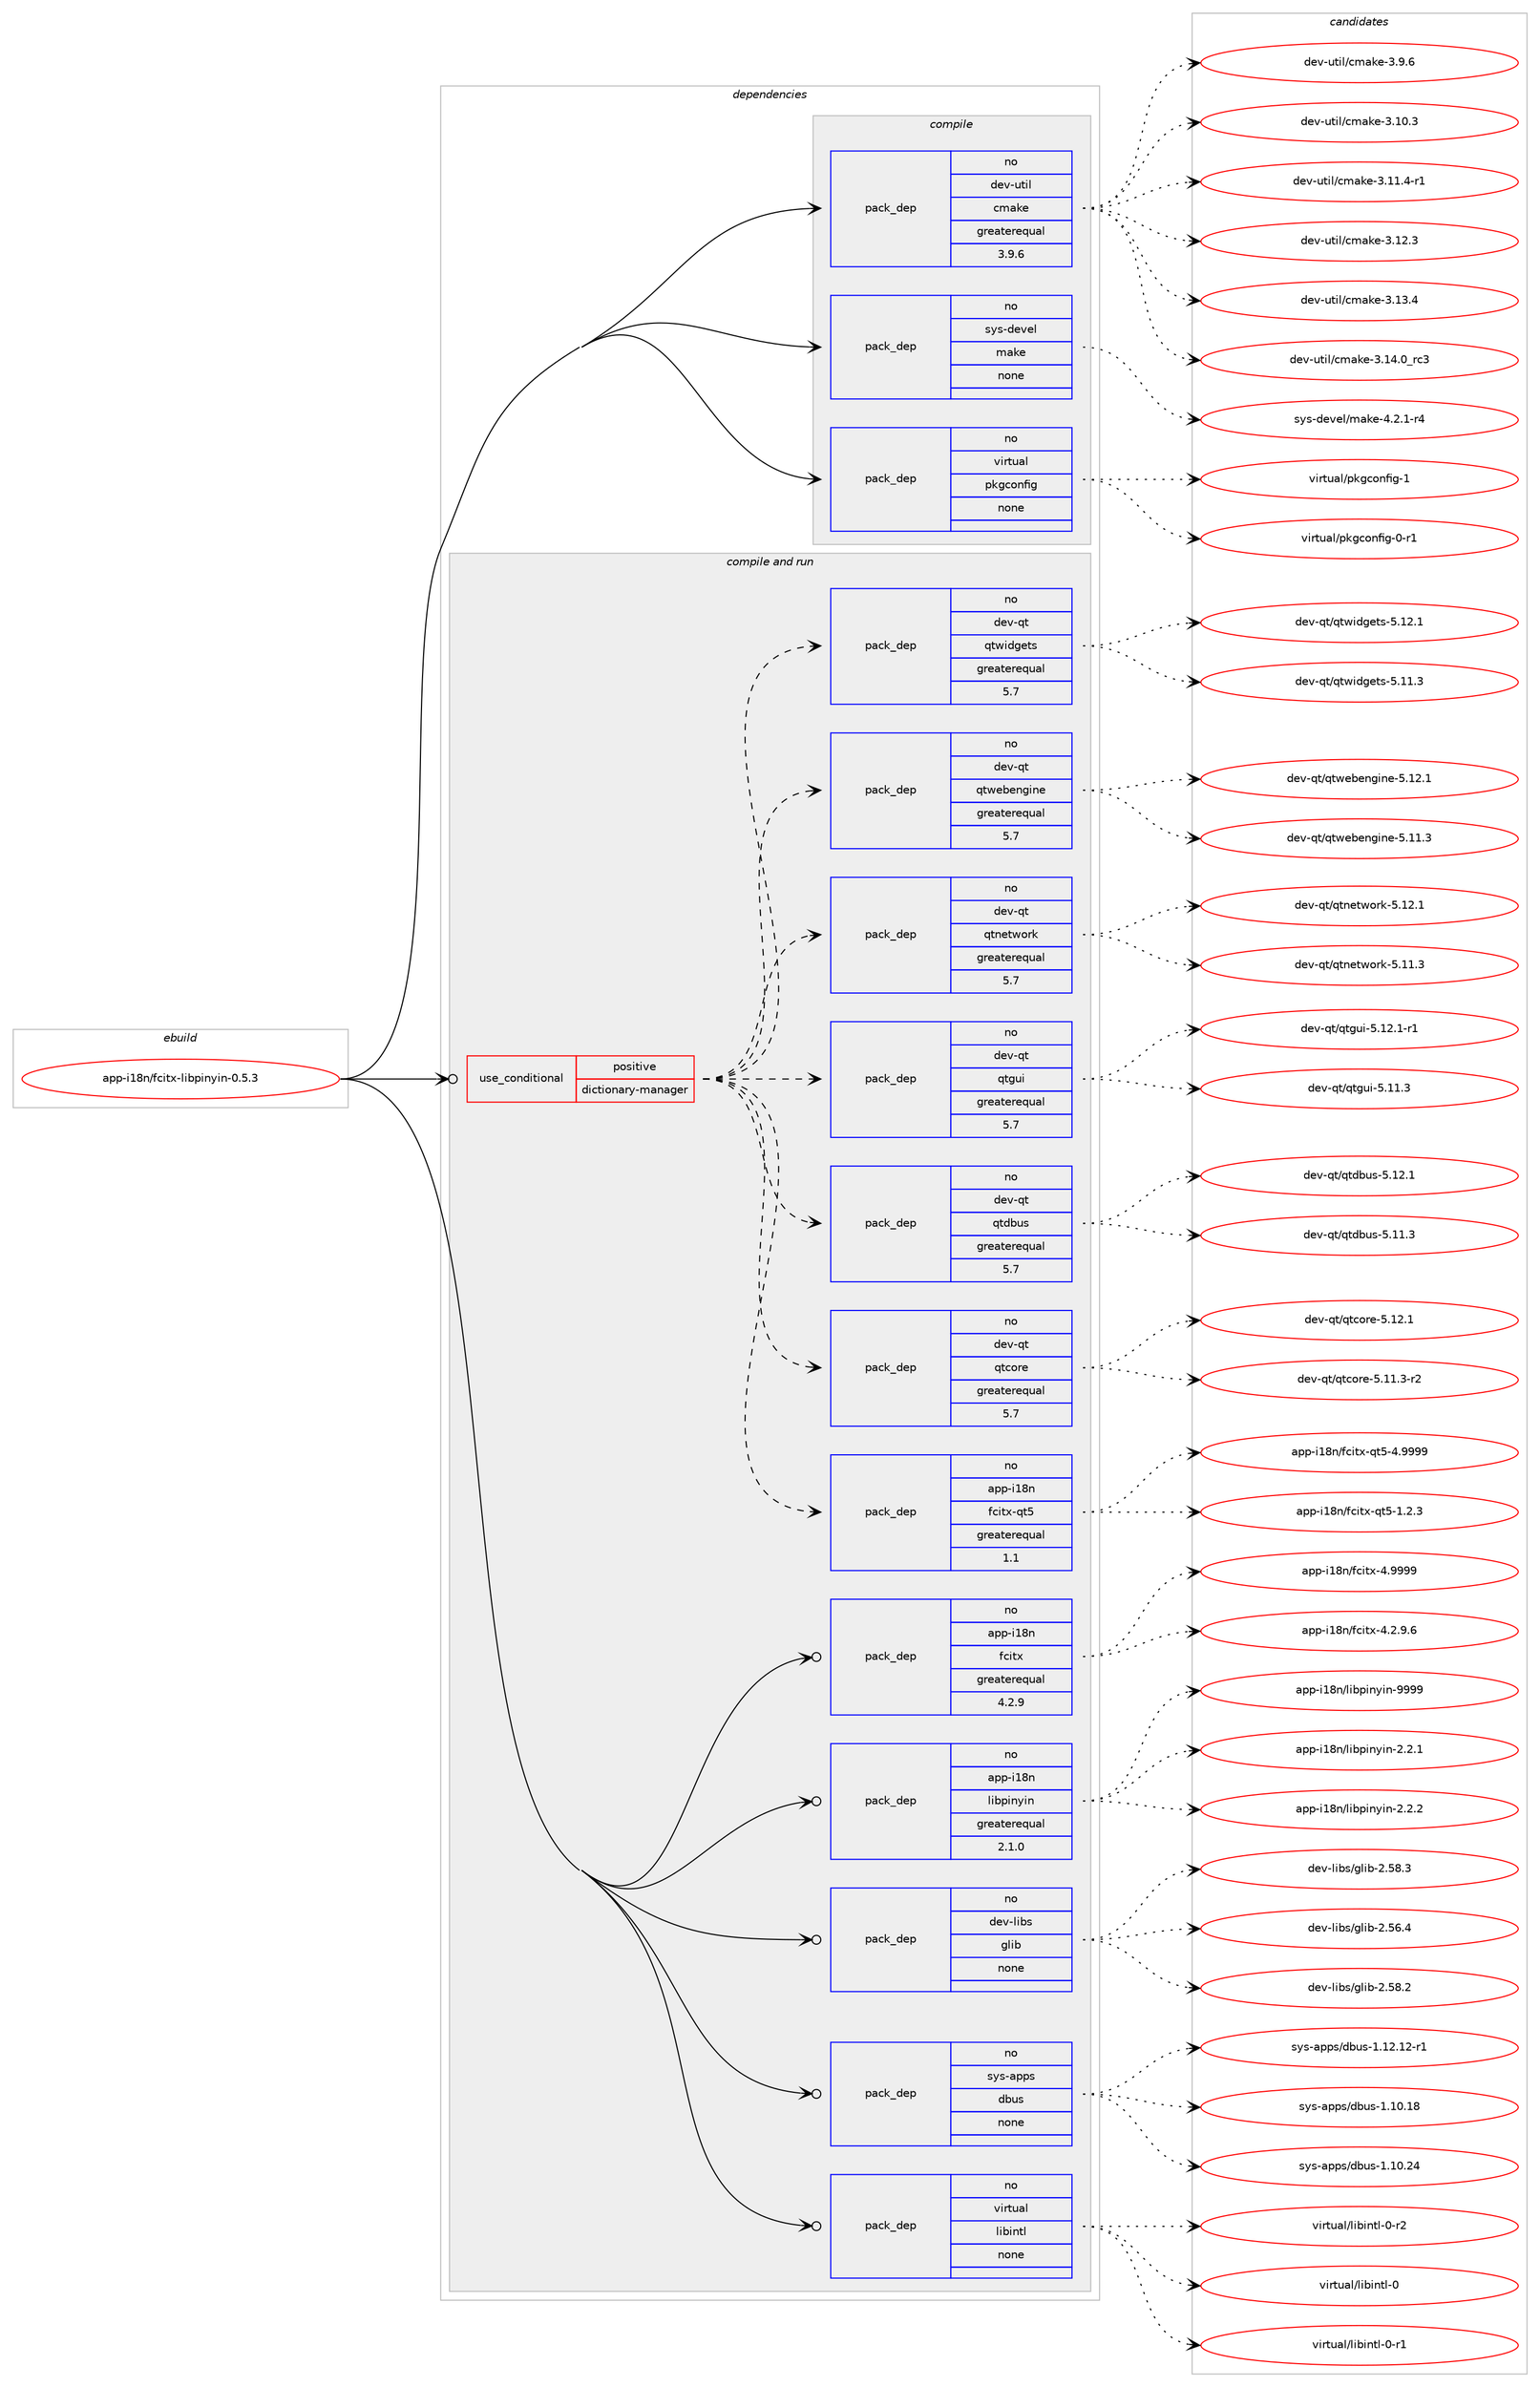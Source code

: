 digraph prolog {

# *************
# Graph options
# *************

newrank=true;
concentrate=true;
compound=true;
graph [rankdir=LR,fontname=Helvetica,fontsize=10,ranksep=1.5];#, ranksep=2.5, nodesep=0.2];
edge  [arrowhead=vee];
node  [fontname=Helvetica,fontsize=10];

# **********
# The ebuild
# **********

subgraph cluster_leftcol {
color=gray;
rank=same;
label=<<i>ebuild</i>>;
id [label="app-i18n/fcitx-libpinyin-0.5.3", color=red, width=4, href="../app-i18n/fcitx-libpinyin-0.5.3.svg"];
}

# ****************
# The dependencies
# ****************

subgraph cluster_midcol {
color=gray;
label=<<i>dependencies</i>>;
subgraph cluster_compile {
fillcolor="#eeeeee";
style=filled;
label=<<i>compile</i>>;
subgraph pack921979 {
dependency1294578 [label=<<TABLE BORDER="0" CELLBORDER="1" CELLSPACING="0" CELLPADDING="4" WIDTH="220"><TR><TD ROWSPAN="6" CELLPADDING="30">pack_dep</TD></TR><TR><TD WIDTH="110">no</TD></TR><TR><TD>dev-util</TD></TR><TR><TD>cmake</TD></TR><TR><TD>greaterequal</TD></TR><TR><TD>3.9.6</TD></TR></TABLE>>, shape=none, color=blue];
}
id:e -> dependency1294578:w [weight=20,style="solid",arrowhead="vee"];
subgraph pack921980 {
dependency1294579 [label=<<TABLE BORDER="0" CELLBORDER="1" CELLSPACING="0" CELLPADDING="4" WIDTH="220"><TR><TD ROWSPAN="6" CELLPADDING="30">pack_dep</TD></TR><TR><TD WIDTH="110">no</TD></TR><TR><TD>sys-devel</TD></TR><TR><TD>make</TD></TR><TR><TD>none</TD></TR><TR><TD></TD></TR></TABLE>>, shape=none, color=blue];
}
id:e -> dependency1294579:w [weight=20,style="solid",arrowhead="vee"];
subgraph pack921981 {
dependency1294580 [label=<<TABLE BORDER="0" CELLBORDER="1" CELLSPACING="0" CELLPADDING="4" WIDTH="220"><TR><TD ROWSPAN="6" CELLPADDING="30">pack_dep</TD></TR><TR><TD WIDTH="110">no</TD></TR><TR><TD>virtual</TD></TR><TR><TD>pkgconfig</TD></TR><TR><TD>none</TD></TR><TR><TD></TD></TR></TABLE>>, shape=none, color=blue];
}
id:e -> dependency1294580:w [weight=20,style="solid",arrowhead="vee"];
}
subgraph cluster_compileandrun {
fillcolor="#eeeeee";
style=filled;
label=<<i>compile and run</i>>;
subgraph cond352500 {
dependency1294581 [label=<<TABLE BORDER="0" CELLBORDER="1" CELLSPACING="0" CELLPADDING="4"><TR><TD ROWSPAN="3" CELLPADDING="10">use_conditional</TD></TR><TR><TD>positive</TD></TR><TR><TD>dictionary-manager</TD></TR></TABLE>>, shape=none, color=red];
subgraph pack921982 {
dependency1294582 [label=<<TABLE BORDER="0" CELLBORDER="1" CELLSPACING="0" CELLPADDING="4" WIDTH="220"><TR><TD ROWSPAN="6" CELLPADDING="30">pack_dep</TD></TR><TR><TD WIDTH="110">no</TD></TR><TR><TD>app-i18n</TD></TR><TR><TD>fcitx-qt5</TD></TR><TR><TD>greaterequal</TD></TR><TR><TD>1.1</TD></TR></TABLE>>, shape=none, color=blue];
}
dependency1294581:e -> dependency1294582:w [weight=20,style="dashed",arrowhead="vee"];
subgraph pack921983 {
dependency1294583 [label=<<TABLE BORDER="0" CELLBORDER="1" CELLSPACING="0" CELLPADDING="4" WIDTH="220"><TR><TD ROWSPAN="6" CELLPADDING="30">pack_dep</TD></TR><TR><TD WIDTH="110">no</TD></TR><TR><TD>dev-qt</TD></TR><TR><TD>qtcore</TD></TR><TR><TD>greaterequal</TD></TR><TR><TD>5.7</TD></TR></TABLE>>, shape=none, color=blue];
}
dependency1294581:e -> dependency1294583:w [weight=20,style="dashed",arrowhead="vee"];
subgraph pack921984 {
dependency1294584 [label=<<TABLE BORDER="0" CELLBORDER="1" CELLSPACING="0" CELLPADDING="4" WIDTH="220"><TR><TD ROWSPAN="6" CELLPADDING="30">pack_dep</TD></TR><TR><TD WIDTH="110">no</TD></TR><TR><TD>dev-qt</TD></TR><TR><TD>qtdbus</TD></TR><TR><TD>greaterequal</TD></TR><TR><TD>5.7</TD></TR></TABLE>>, shape=none, color=blue];
}
dependency1294581:e -> dependency1294584:w [weight=20,style="dashed",arrowhead="vee"];
subgraph pack921985 {
dependency1294585 [label=<<TABLE BORDER="0" CELLBORDER="1" CELLSPACING="0" CELLPADDING="4" WIDTH="220"><TR><TD ROWSPAN="6" CELLPADDING="30">pack_dep</TD></TR><TR><TD WIDTH="110">no</TD></TR><TR><TD>dev-qt</TD></TR><TR><TD>qtgui</TD></TR><TR><TD>greaterequal</TD></TR><TR><TD>5.7</TD></TR></TABLE>>, shape=none, color=blue];
}
dependency1294581:e -> dependency1294585:w [weight=20,style="dashed",arrowhead="vee"];
subgraph pack921986 {
dependency1294586 [label=<<TABLE BORDER="0" CELLBORDER="1" CELLSPACING="0" CELLPADDING="4" WIDTH="220"><TR><TD ROWSPAN="6" CELLPADDING="30">pack_dep</TD></TR><TR><TD WIDTH="110">no</TD></TR><TR><TD>dev-qt</TD></TR><TR><TD>qtnetwork</TD></TR><TR><TD>greaterequal</TD></TR><TR><TD>5.7</TD></TR></TABLE>>, shape=none, color=blue];
}
dependency1294581:e -> dependency1294586:w [weight=20,style="dashed",arrowhead="vee"];
subgraph pack921987 {
dependency1294587 [label=<<TABLE BORDER="0" CELLBORDER="1" CELLSPACING="0" CELLPADDING="4" WIDTH="220"><TR><TD ROWSPAN="6" CELLPADDING="30">pack_dep</TD></TR><TR><TD WIDTH="110">no</TD></TR><TR><TD>dev-qt</TD></TR><TR><TD>qtwebengine</TD></TR><TR><TD>greaterequal</TD></TR><TR><TD>5.7</TD></TR></TABLE>>, shape=none, color=blue];
}
dependency1294581:e -> dependency1294587:w [weight=20,style="dashed",arrowhead="vee"];
subgraph pack921988 {
dependency1294588 [label=<<TABLE BORDER="0" CELLBORDER="1" CELLSPACING="0" CELLPADDING="4" WIDTH="220"><TR><TD ROWSPAN="6" CELLPADDING="30">pack_dep</TD></TR><TR><TD WIDTH="110">no</TD></TR><TR><TD>dev-qt</TD></TR><TR><TD>qtwidgets</TD></TR><TR><TD>greaterequal</TD></TR><TR><TD>5.7</TD></TR></TABLE>>, shape=none, color=blue];
}
dependency1294581:e -> dependency1294588:w [weight=20,style="dashed",arrowhead="vee"];
}
id:e -> dependency1294581:w [weight=20,style="solid",arrowhead="odotvee"];
subgraph pack921989 {
dependency1294589 [label=<<TABLE BORDER="0" CELLBORDER="1" CELLSPACING="0" CELLPADDING="4" WIDTH="220"><TR><TD ROWSPAN="6" CELLPADDING="30">pack_dep</TD></TR><TR><TD WIDTH="110">no</TD></TR><TR><TD>app-i18n</TD></TR><TR><TD>fcitx</TD></TR><TR><TD>greaterequal</TD></TR><TR><TD>4.2.9</TD></TR></TABLE>>, shape=none, color=blue];
}
id:e -> dependency1294589:w [weight=20,style="solid",arrowhead="odotvee"];
subgraph pack921990 {
dependency1294590 [label=<<TABLE BORDER="0" CELLBORDER="1" CELLSPACING="0" CELLPADDING="4" WIDTH="220"><TR><TD ROWSPAN="6" CELLPADDING="30">pack_dep</TD></TR><TR><TD WIDTH="110">no</TD></TR><TR><TD>app-i18n</TD></TR><TR><TD>libpinyin</TD></TR><TR><TD>greaterequal</TD></TR><TR><TD>2.1.0</TD></TR></TABLE>>, shape=none, color=blue];
}
id:e -> dependency1294590:w [weight=20,style="solid",arrowhead="odotvee"];
subgraph pack921991 {
dependency1294591 [label=<<TABLE BORDER="0" CELLBORDER="1" CELLSPACING="0" CELLPADDING="4" WIDTH="220"><TR><TD ROWSPAN="6" CELLPADDING="30">pack_dep</TD></TR><TR><TD WIDTH="110">no</TD></TR><TR><TD>dev-libs</TD></TR><TR><TD>glib</TD></TR><TR><TD>none</TD></TR><TR><TD></TD></TR></TABLE>>, shape=none, color=blue];
}
id:e -> dependency1294591:w [weight=20,style="solid",arrowhead="odotvee"];
subgraph pack921992 {
dependency1294592 [label=<<TABLE BORDER="0" CELLBORDER="1" CELLSPACING="0" CELLPADDING="4" WIDTH="220"><TR><TD ROWSPAN="6" CELLPADDING="30">pack_dep</TD></TR><TR><TD WIDTH="110">no</TD></TR><TR><TD>sys-apps</TD></TR><TR><TD>dbus</TD></TR><TR><TD>none</TD></TR><TR><TD></TD></TR></TABLE>>, shape=none, color=blue];
}
id:e -> dependency1294592:w [weight=20,style="solid",arrowhead="odotvee"];
subgraph pack921993 {
dependency1294593 [label=<<TABLE BORDER="0" CELLBORDER="1" CELLSPACING="0" CELLPADDING="4" WIDTH="220"><TR><TD ROWSPAN="6" CELLPADDING="30">pack_dep</TD></TR><TR><TD WIDTH="110">no</TD></TR><TR><TD>virtual</TD></TR><TR><TD>libintl</TD></TR><TR><TD>none</TD></TR><TR><TD></TD></TR></TABLE>>, shape=none, color=blue];
}
id:e -> dependency1294593:w [weight=20,style="solid",arrowhead="odotvee"];
}
subgraph cluster_run {
fillcolor="#eeeeee";
style=filled;
label=<<i>run</i>>;
}
}

# **************
# The candidates
# **************

subgraph cluster_choices {
rank=same;
color=gray;
label=<<i>candidates</i>>;

subgraph choice921979 {
color=black;
nodesep=1;
choice1001011184511711610510847991099710710145514649484651 [label="dev-util/cmake-3.10.3", color=red, width=4,href="../dev-util/cmake-3.10.3.svg"];
choice10010111845117116105108479910997107101455146494946524511449 [label="dev-util/cmake-3.11.4-r1", color=red, width=4,href="../dev-util/cmake-3.11.4-r1.svg"];
choice1001011184511711610510847991099710710145514649504651 [label="dev-util/cmake-3.12.3", color=red, width=4,href="../dev-util/cmake-3.12.3.svg"];
choice1001011184511711610510847991099710710145514649514652 [label="dev-util/cmake-3.13.4", color=red, width=4,href="../dev-util/cmake-3.13.4.svg"];
choice1001011184511711610510847991099710710145514649524648951149951 [label="dev-util/cmake-3.14.0_rc3", color=red, width=4,href="../dev-util/cmake-3.14.0_rc3.svg"];
choice10010111845117116105108479910997107101455146574654 [label="dev-util/cmake-3.9.6", color=red, width=4,href="../dev-util/cmake-3.9.6.svg"];
dependency1294578:e -> choice1001011184511711610510847991099710710145514649484651:w [style=dotted,weight="100"];
dependency1294578:e -> choice10010111845117116105108479910997107101455146494946524511449:w [style=dotted,weight="100"];
dependency1294578:e -> choice1001011184511711610510847991099710710145514649504651:w [style=dotted,weight="100"];
dependency1294578:e -> choice1001011184511711610510847991099710710145514649514652:w [style=dotted,weight="100"];
dependency1294578:e -> choice1001011184511711610510847991099710710145514649524648951149951:w [style=dotted,weight="100"];
dependency1294578:e -> choice10010111845117116105108479910997107101455146574654:w [style=dotted,weight="100"];
}
subgraph choice921980 {
color=black;
nodesep=1;
choice1151211154510010111810110847109971071014552465046494511452 [label="sys-devel/make-4.2.1-r4", color=red, width=4,href="../sys-devel/make-4.2.1-r4.svg"];
dependency1294579:e -> choice1151211154510010111810110847109971071014552465046494511452:w [style=dotted,weight="100"];
}
subgraph choice921981 {
color=black;
nodesep=1;
choice11810511411611797108471121071039911111010210510345484511449 [label="virtual/pkgconfig-0-r1", color=red, width=4,href="../virtual/pkgconfig-0-r1.svg"];
choice1181051141161179710847112107103991111101021051034549 [label="virtual/pkgconfig-1", color=red, width=4,href="../virtual/pkgconfig-1.svg"];
dependency1294580:e -> choice11810511411611797108471121071039911111010210510345484511449:w [style=dotted,weight="100"];
dependency1294580:e -> choice1181051141161179710847112107103991111101021051034549:w [style=dotted,weight="100"];
}
subgraph choice921982 {
color=black;
nodesep=1;
choice9711211245105495611047102991051161204511311653454946504651 [label="app-i18n/fcitx-qt5-1.2.3", color=red, width=4,href="../app-i18n/fcitx-qt5-1.2.3.svg"];
choice971121124510549561104710299105116120451131165345524657575757 [label="app-i18n/fcitx-qt5-4.9999", color=red, width=4,href="../app-i18n/fcitx-qt5-4.9999.svg"];
dependency1294582:e -> choice9711211245105495611047102991051161204511311653454946504651:w [style=dotted,weight="100"];
dependency1294582:e -> choice971121124510549561104710299105116120451131165345524657575757:w [style=dotted,weight="100"];
}
subgraph choice921983 {
color=black;
nodesep=1;
choice100101118451131164711311699111114101455346494946514511450 [label="dev-qt/qtcore-5.11.3-r2", color=red, width=4,href="../dev-qt/qtcore-5.11.3-r2.svg"];
choice10010111845113116471131169911111410145534649504649 [label="dev-qt/qtcore-5.12.1", color=red, width=4,href="../dev-qt/qtcore-5.12.1.svg"];
dependency1294583:e -> choice100101118451131164711311699111114101455346494946514511450:w [style=dotted,weight="100"];
dependency1294583:e -> choice10010111845113116471131169911111410145534649504649:w [style=dotted,weight="100"];
}
subgraph choice921984 {
color=black;
nodesep=1;
choice10010111845113116471131161009811711545534649494651 [label="dev-qt/qtdbus-5.11.3", color=red, width=4,href="../dev-qt/qtdbus-5.11.3.svg"];
choice10010111845113116471131161009811711545534649504649 [label="dev-qt/qtdbus-5.12.1", color=red, width=4,href="../dev-qt/qtdbus-5.12.1.svg"];
dependency1294584:e -> choice10010111845113116471131161009811711545534649494651:w [style=dotted,weight="100"];
dependency1294584:e -> choice10010111845113116471131161009811711545534649504649:w [style=dotted,weight="100"];
}
subgraph choice921985 {
color=black;
nodesep=1;
choice100101118451131164711311610311710545534649494651 [label="dev-qt/qtgui-5.11.3", color=red, width=4,href="../dev-qt/qtgui-5.11.3.svg"];
choice1001011184511311647113116103117105455346495046494511449 [label="dev-qt/qtgui-5.12.1-r1", color=red, width=4,href="../dev-qt/qtgui-5.12.1-r1.svg"];
dependency1294585:e -> choice100101118451131164711311610311710545534649494651:w [style=dotted,weight="100"];
dependency1294585:e -> choice1001011184511311647113116103117105455346495046494511449:w [style=dotted,weight="100"];
}
subgraph choice921986 {
color=black;
nodesep=1;
choice100101118451131164711311611010111611911111410745534649494651 [label="dev-qt/qtnetwork-5.11.3", color=red, width=4,href="../dev-qt/qtnetwork-5.11.3.svg"];
choice100101118451131164711311611010111611911111410745534649504649 [label="dev-qt/qtnetwork-5.12.1", color=red, width=4,href="../dev-qt/qtnetwork-5.12.1.svg"];
dependency1294586:e -> choice100101118451131164711311611010111611911111410745534649494651:w [style=dotted,weight="100"];
dependency1294586:e -> choice100101118451131164711311611010111611911111410745534649504649:w [style=dotted,weight="100"];
}
subgraph choice921987 {
color=black;
nodesep=1;
choice10010111845113116471131161191019810111010310511010145534649494651 [label="dev-qt/qtwebengine-5.11.3", color=red, width=4,href="../dev-qt/qtwebengine-5.11.3.svg"];
choice10010111845113116471131161191019810111010310511010145534649504649 [label="dev-qt/qtwebengine-5.12.1", color=red, width=4,href="../dev-qt/qtwebengine-5.12.1.svg"];
dependency1294587:e -> choice10010111845113116471131161191019810111010310511010145534649494651:w [style=dotted,weight="100"];
dependency1294587:e -> choice10010111845113116471131161191019810111010310511010145534649504649:w [style=dotted,weight="100"];
}
subgraph choice921988 {
color=black;
nodesep=1;
choice100101118451131164711311611910510010310111611545534649494651 [label="dev-qt/qtwidgets-5.11.3", color=red, width=4,href="../dev-qt/qtwidgets-5.11.3.svg"];
choice100101118451131164711311611910510010310111611545534649504649 [label="dev-qt/qtwidgets-5.12.1", color=red, width=4,href="../dev-qt/qtwidgets-5.12.1.svg"];
dependency1294588:e -> choice100101118451131164711311611910510010310111611545534649494651:w [style=dotted,weight="100"];
dependency1294588:e -> choice100101118451131164711311611910510010310111611545534649504649:w [style=dotted,weight="100"];
}
subgraph choice921989 {
color=black;
nodesep=1;
choice9711211245105495611047102991051161204552465046574654 [label="app-i18n/fcitx-4.2.9.6", color=red, width=4,href="../app-i18n/fcitx-4.2.9.6.svg"];
choice97112112451054956110471029910511612045524657575757 [label="app-i18n/fcitx-4.9999", color=red, width=4,href="../app-i18n/fcitx-4.9999.svg"];
dependency1294589:e -> choice9711211245105495611047102991051161204552465046574654:w [style=dotted,weight="100"];
dependency1294589:e -> choice97112112451054956110471029910511612045524657575757:w [style=dotted,weight="100"];
}
subgraph choice921990 {
color=black;
nodesep=1;
choice971121124510549561104710810598112105110121105110455046504649 [label="app-i18n/libpinyin-2.2.1", color=red, width=4,href="../app-i18n/libpinyin-2.2.1.svg"];
choice971121124510549561104710810598112105110121105110455046504650 [label="app-i18n/libpinyin-2.2.2", color=red, width=4,href="../app-i18n/libpinyin-2.2.2.svg"];
choice9711211245105495611047108105981121051101211051104557575757 [label="app-i18n/libpinyin-9999", color=red, width=4,href="../app-i18n/libpinyin-9999.svg"];
dependency1294590:e -> choice971121124510549561104710810598112105110121105110455046504649:w [style=dotted,weight="100"];
dependency1294590:e -> choice971121124510549561104710810598112105110121105110455046504650:w [style=dotted,weight="100"];
dependency1294590:e -> choice9711211245105495611047108105981121051101211051104557575757:w [style=dotted,weight="100"];
}
subgraph choice921991 {
color=black;
nodesep=1;
choice1001011184510810598115471031081059845504653544652 [label="dev-libs/glib-2.56.4", color=red, width=4,href="../dev-libs/glib-2.56.4.svg"];
choice1001011184510810598115471031081059845504653564650 [label="dev-libs/glib-2.58.2", color=red, width=4,href="../dev-libs/glib-2.58.2.svg"];
choice1001011184510810598115471031081059845504653564651 [label="dev-libs/glib-2.58.3", color=red, width=4,href="../dev-libs/glib-2.58.3.svg"];
dependency1294591:e -> choice1001011184510810598115471031081059845504653544652:w [style=dotted,weight="100"];
dependency1294591:e -> choice1001011184510810598115471031081059845504653564650:w [style=dotted,weight="100"];
dependency1294591:e -> choice1001011184510810598115471031081059845504653564651:w [style=dotted,weight="100"];
}
subgraph choice921992 {
color=black;
nodesep=1;
choice115121115459711211211547100981171154549464948464956 [label="sys-apps/dbus-1.10.18", color=red, width=4,href="../sys-apps/dbus-1.10.18.svg"];
choice115121115459711211211547100981171154549464948465052 [label="sys-apps/dbus-1.10.24", color=red, width=4,href="../sys-apps/dbus-1.10.24.svg"];
choice1151211154597112112115471009811711545494649504649504511449 [label="sys-apps/dbus-1.12.12-r1", color=red, width=4,href="../sys-apps/dbus-1.12.12-r1.svg"];
dependency1294592:e -> choice115121115459711211211547100981171154549464948464956:w [style=dotted,weight="100"];
dependency1294592:e -> choice115121115459711211211547100981171154549464948465052:w [style=dotted,weight="100"];
dependency1294592:e -> choice1151211154597112112115471009811711545494649504649504511449:w [style=dotted,weight="100"];
}
subgraph choice921993 {
color=black;
nodesep=1;
choice1181051141161179710847108105981051101161084548 [label="virtual/libintl-0", color=red, width=4,href="../virtual/libintl-0.svg"];
choice11810511411611797108471081059810511011610845484511449 [label="virtual/libintl-0-r1", color=red, width=4,href="../virtual/libintl-0-r1.svg"];
choice11810511411611797108471081059810511011610845484511450 [label="virtual/libintl-0-r2", color=red, width=4,href="../virtual/libintl-0-r2.svg"];
dependency1294593:e -> choice1181051141161179710847108105981051101161084548:w [style=dotted,weight="100"];
dependency1294593:e -> choice11810511411611797108471081059810511011610845484511449:w [style=dotted,weight="100"];
dependency1294593:e -> choice11810511411611797108471081059810511011610845484511450:w [style=dotted,weight="100"];
}
}

}
